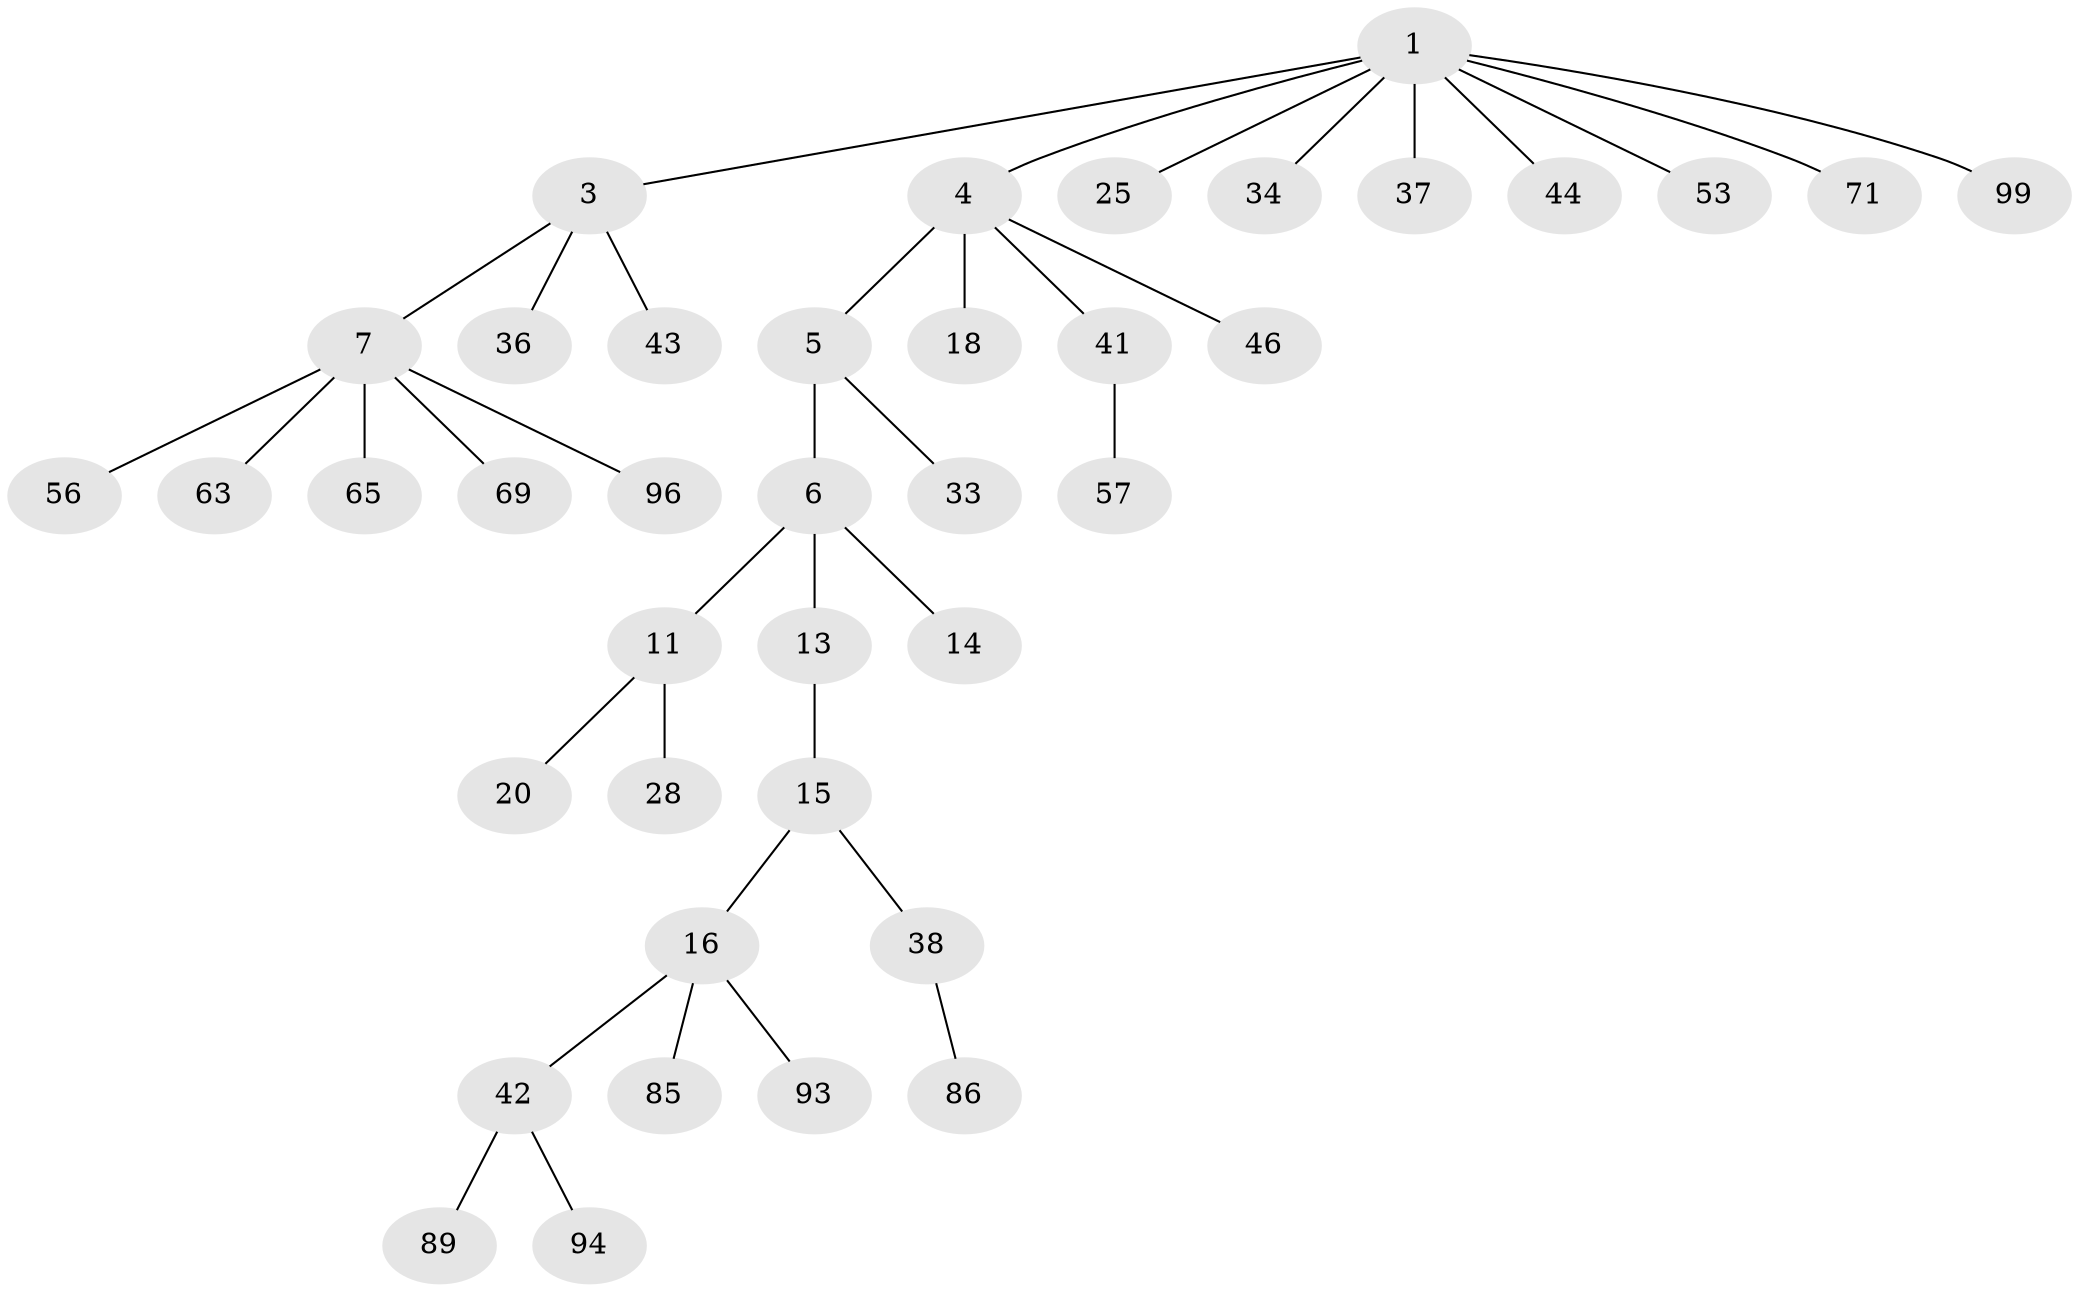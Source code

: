 // original degree distribution, {5: 0.030303030303030304, 3: 0.09090909090909091, 6: 0.04040404040404041, 4: 0.050505050505050504, 2: 0.26262626262626265, 7: 0.010101010101010102, 1: 0.5151515151515151}
// Generated by graph-tools (version 1.1) at 2025/19/03/04/25 18:19:24]
// undirected, 39 vertices, 38 edges
graph export_dot {
graph [start="1"]
  node [color=gray90,style=filled];
  1 [super="+2+30+64+9"];
  3 [super="+39+50"];
  4 [super="+54+12"];
  5 [super="+17+90+91"];
  6 [super="+10+88"];
  7 [super="+8+22+81"];
  11 [super="+23+21+35"];
  13;
  14;
  15;
  16;
  18 [super="+80+95"];
  20 [super="+31+83"];
  25;
  28 [super="+29+48"];
  33;
  34;
  36 [super="+84"];
  37 [super="+66"];
  38 [super="+61+60+51"];
  41 [super="+47+87"];
  42 [super="+73"];
  43;
  44 [super="+76"];
  46;
  53;
  56;
  57 [super="+67"];
  63;
  65;
  69;
  71;
  85;
  86;
  89;
  93;
  94;
  96 [super="+98"];
  99;
  1 -- 4;
  1 -- 3;
  1 -- 53;
  1 -- 37;
  1 -- 34;
  1 -- 99;
  1 -- 71;
  1 -- 25;
  1 -- 44;
  3 -- 7;
  3 -- 36;
  3 -- 43;
  4 -- 5;
  4 -- 41;
  4 -- 18;
  4 -- 46;
  5 -- 6;
  5 -- 33;
  6 -- 11;
  6 -- 13;
  6 -- 14;
  7 -- 56;
  7 -- 63;
  7 -- 96;
  7 -- 65;
  7 -- 69;
  11 -- 20;
  11 -- 28;
  13 -- 15;
  15 -- 16;
  15 -- 38;
  16 -- 42;
  16 -- 85;
  16 -- 93;
  38 -- 86;
  41 -- 57;
  42 -- 89;
  42 -- 94;
}

